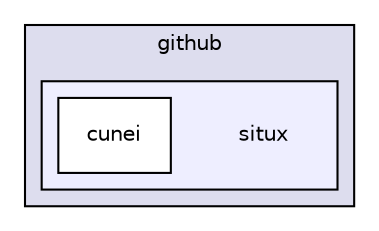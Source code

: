 digraph "situx" {
  compound=true
  node [ fontsize="10", fontname="Helvetica"];
  edge [ labelfontsize="10", labelfontname="Helvetica"];
  subgraph clusterdir_73e5ee03eaf676229d4b5eac078057f6 {
    graph [ bgcolor="#ddddee", pencolor="black", label="github" fontname="Helvetica", fontsize="10", URL="dir_73e5ee03eaf676229d4b5eac078057f6.html"]
  subgraph clusterdir_4b2df5708e0c0547a7fcd2f9061b1758 {
    graph [ bgcolor="#eeeeff", pencolor="black", label="" URL="dir_4b2df5708e0c0547a7fcd2f9061b1758.html"];
    dir_4b2df5708e0c0547a7fcd2f9061b1758 [shape=plaintext label="situx"];
    dir_6da49a9ac2e93f2424c6790e7b075469 [shape=box label="cunei" color="black" fillcolor="white" style="filled" URL="dir_6da49a9ac2e93f2424c6790e7b075469.html"];
  }
  }
}
